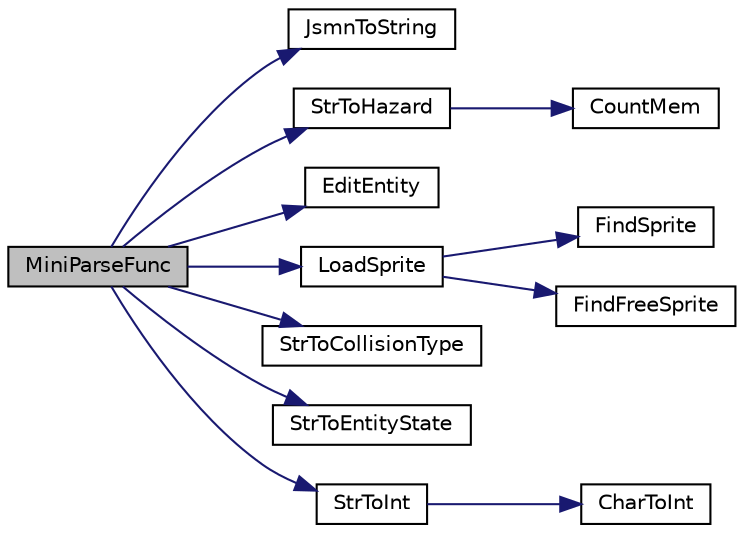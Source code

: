 digraph "MiniParseFunc"
{
  edge [fontname="Helvetica",fontsize="10",labelfontname="Helvetica",labelfontsize="10"];
  node [fontname="Helvetica",fontsize="10",shape=record];
  rankdir="LR";
  Node1 [label="MiniParseFunc",height=0.2,width=0.4,color="black", fillcolor="grey75", style="filled", fontcolor="black"];
  Node1 -> Node2 [color="midnightblue",fontsize="10",style="solid",fontname="Helvetica"];
  Node2 [label="JsmnToString",height=0.2,width=0.4,color="black", fillcolor="white", style="filled",URL="$mystrings_8c.html#a78d7d9580e10b30e6409ebfeb29e5cfe"];
  Node1 -> Node3 [color="midnightblue",fontsize="10",style="solid",fontname="Helvetica"];
  Node3 [label="StrToHazard",height=0.2,width=0.4,color="black", fillcolor="white", style="filled",URL="$globals_8h.html#abe578bfaa1629eec4e43d2ec76b0499b"];
  Node3 -> Node4 [color="midnightblue",fontsize="10",style="solid",fontname="Helvetica"];
  Node4 [label="CountMem",height=0.2,width=0.4,color="black", fillcolor="white", style="filled",URL="$globals_8h.html#ab5272b6a1f2bf961c7534ec91a243715"];
  Node1 -> Node5 [color="midnightblue",fontsize="10",style="solid",fontname="Helvetica"];
  Node5 [label="EditEntity",height=0.2,width=0.4,color="black", fillcolor="white", style="filled",URL="$parsevariable_8c.html#a2e27044cc4aa03202b8d1c8fbb3213ec"];
  Node1 -> Node6 [color="midnightblue",fontsize="10",style="solid",fontname="Helvetica"];
  Node6 [label="LoadSprite",height=0.2,width=0.4,color="black", fillcolor="white", style="filled",URL="$graphics_8c.html#a9ef47fe758affb875f01b07e551513c7"];
  Node6 -> Node7 [color="midnightblue",fontsize="10",style="solid",fontname="Helvetica"];
  Node7 [label="FindSprite",height=0.2,width=0.4,color="black", fillcolor="white", style="filled",URL="$graphics_8c.html#af4c49239d2f0e5306964c66be9553832"];
  Node6 -> Node8 [color="midnightblue",fontsize="10",style="solid",fontname="Helvetica"];
  Node8 [label="FindFreeSprite",height=0.2,width=0.4,color="black", fillcolor="white", style="filled",URL="$graphics_8c.html#a88a59e4cda72f43e47b635ed6c6a9f95"];
  Node1 -> Node9 [color="midnightblue",fontsize="10",style="solid",fontname="Helvetica"];
  Node9 [label="StrToCollisionType",height=0.2,width=0.4,color="black", fillcolor="white", style="filled",URL="$globals_8h.html#a44b3e24411aec8ef45be1d5430c5b2eb"];
  Node1 -> Node10 [color="midnightblue",fontsize="10",style="solid",fontname="Helvetica"];
  Node10 [label="StrToEntityState",height=0.2,width=0.4,color="black", fillcolor="white", style="filled",URL="$globals_8h.html#a228d03ca7eff58ad7ed8fccb3a7bc9c9"];
  Node1 -> Node11 [color="midnightblue",fontsize="10",style="solid",fontname="Helvetica"];
  Node11 [label="StrToInt",height=0.2,width=0.4,color="black", fillcolor="white", style="filled",URL="$mystrings_8c.html#a7847ecf365cd64921278854576e5ddcc"];
  Node11 -> Node12 [color="midnightblue",fontsize="10",style="solid",fontname="Helvetica"];
  Node12 [label="CharToInt",height=0.2,width=0.4,color="black", fillcolor="white", style="filled",URL="$mystrings_8c.html#a357780097bc5067ece05926de2d77eae"];
}
